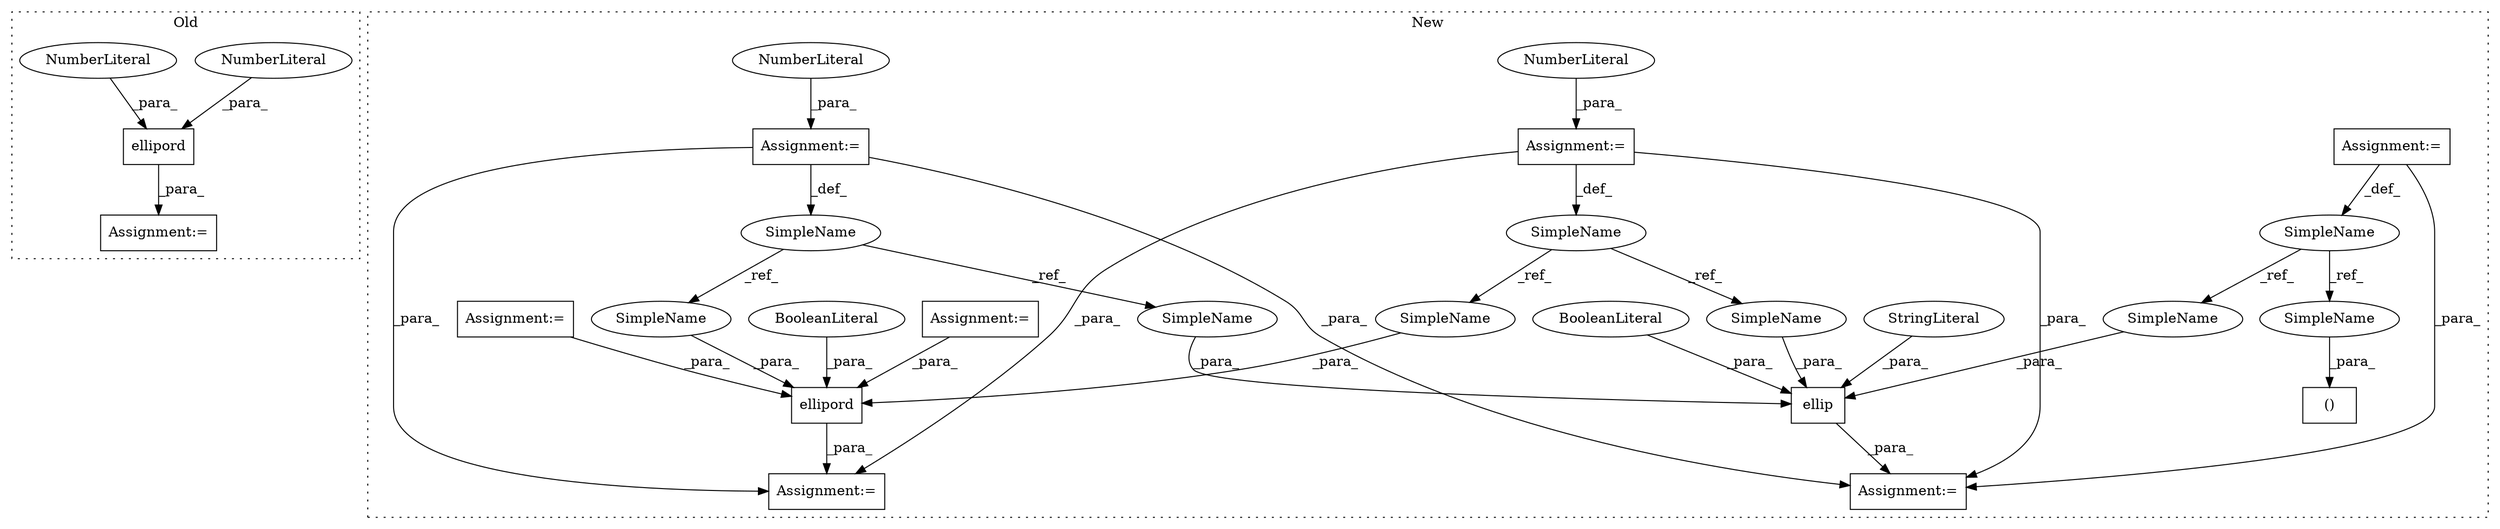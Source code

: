 digraph G {
subgraph cluster0 {
1 [label="ellipord" a="32" s="9982,10042" l="9,1" shape="box"];
3 [label="NumberLiteral" a="34" s="10033" l="1" shape="ellipse"];
4 [label="NumberLiteral" a="34" s="10035" l="2" shape="ellipse"];
14 [label="Assignment:=" a="7" s="9980" l="2" shape="box"];
label = "Old";
style="dotted";
}
subgraph cluster1 {
2 [label="ellipord" a="32" s="17695,17720" l="9,1" shape="box"];
5 [label="SimpleName" a="42" s="17661" l="2" shape="ellipse"];
6 [label="ellip" a="32" s="17749,17775" l="6,1" shape="box"];
7 [label="SimpleName" a="42" s="17574" l="1" shape="ellipse"];
8 [label="()" a="106" s="17677" l="16" shape="box"];
9 [label="BooleanLiteral" a="9" s="17771" l="4" shape="ellipse"];
10 [label="BooleanLiteral" a="9" s="17716" l="4" shape="ellipse"];
11 [label="SimpleName" a="42" s="17651" l="2" shape="ellipse"];
12 [label="Assignment:=" a="7" s="17574" l="1" shape="box"];
13 [label="Assignment:=" a="7" s="17747" l="2" shape="box"];
15 [label="Assignment:=" a="7" s="17693" l="2" shape="box"];
16 [label="Assignment:=" a="7" s="17653" l="1" shape="box"];
17 [label="NumberLiteral" a="34" s="17654" l="1" shape="ellipse"];
18 [label="Assignment:=" a="7" s="17663" l="1" shape="box"];
19 [label="NumberLiteral" a="34" s="17664" l="2" shape="ellipse"];
20 [label="Assignment:=" a="7" s="17624" l="1" shape="box"];
21 [label="Assignment:=" a="7" s="17595" l="1" shape="box"];
22 [label="StringLiteral" a="45" s="17766" l="4" shape="ellipse"];
23 [label="SimpleName" a="42" s="17710" l="2" shape="ellipse"];
24 [label="SimpleName" a="42" s="17757" l="2" shape="ellipse"];
25 [label="SimpleName" a="42" s="17677" l="1" shape="ellipse"];
26 [label="SimpleName" a="42" s="17755" l="1" shape="ellipse"];
27 [label="SimpleName" a="42" s="17713" l="2" shape="ellipse"];
28 [label="SimpleName" a="42" s="17760" l="2" shape="ellipse"];
label = "New";
style="dotted";
}
1 -> 14 [label="_para_"];
2 -> 15 [label="_para_"];
3 -> 1 [label="_para_"];
4 -> 1 [label="_para_"];
5 -> 28 [label="_ref_"];
5 -> 27 [label="_ref_"];
6 -> 13 [label="_para_"];
7 -> 25 [label="_ref_"];
7 -> 26 [label="_ref_"];
9 -> 6 [label="_para_"];
10 -> 2 [label="_para_"];
11 -> 23 [label="_ref_"];
11 -> 24 [label="_ref_"];
12 -> 7 [label="_def_"];
12 -> 13 [label="_para_"];
16 -> 11 [label="_def_"];
16 -> 13 [label="_para_"];
16 -> 15 [label="_para_"];
17 -> 16 [label="_para_"];
18 -> 5 [label="_def_"];
18 -> 13 [label="_para_"];
18 -> 15 [label="_para_"];
19 -> 18 [label="_para_"];
20 -> 2 [label="_para_"];
21 -> 2 [label="_para_"];
22 -> 6 [label="_para_"];
23 -> 2 [label="_para_"];
24 -> 6 [label="_para_"];
25 -> 8 [label="_para_"];
26 -> 6 [label="_para_"];
27 -> 2 [label="_para_"];
28 -> 6 [label="_para_"];
}